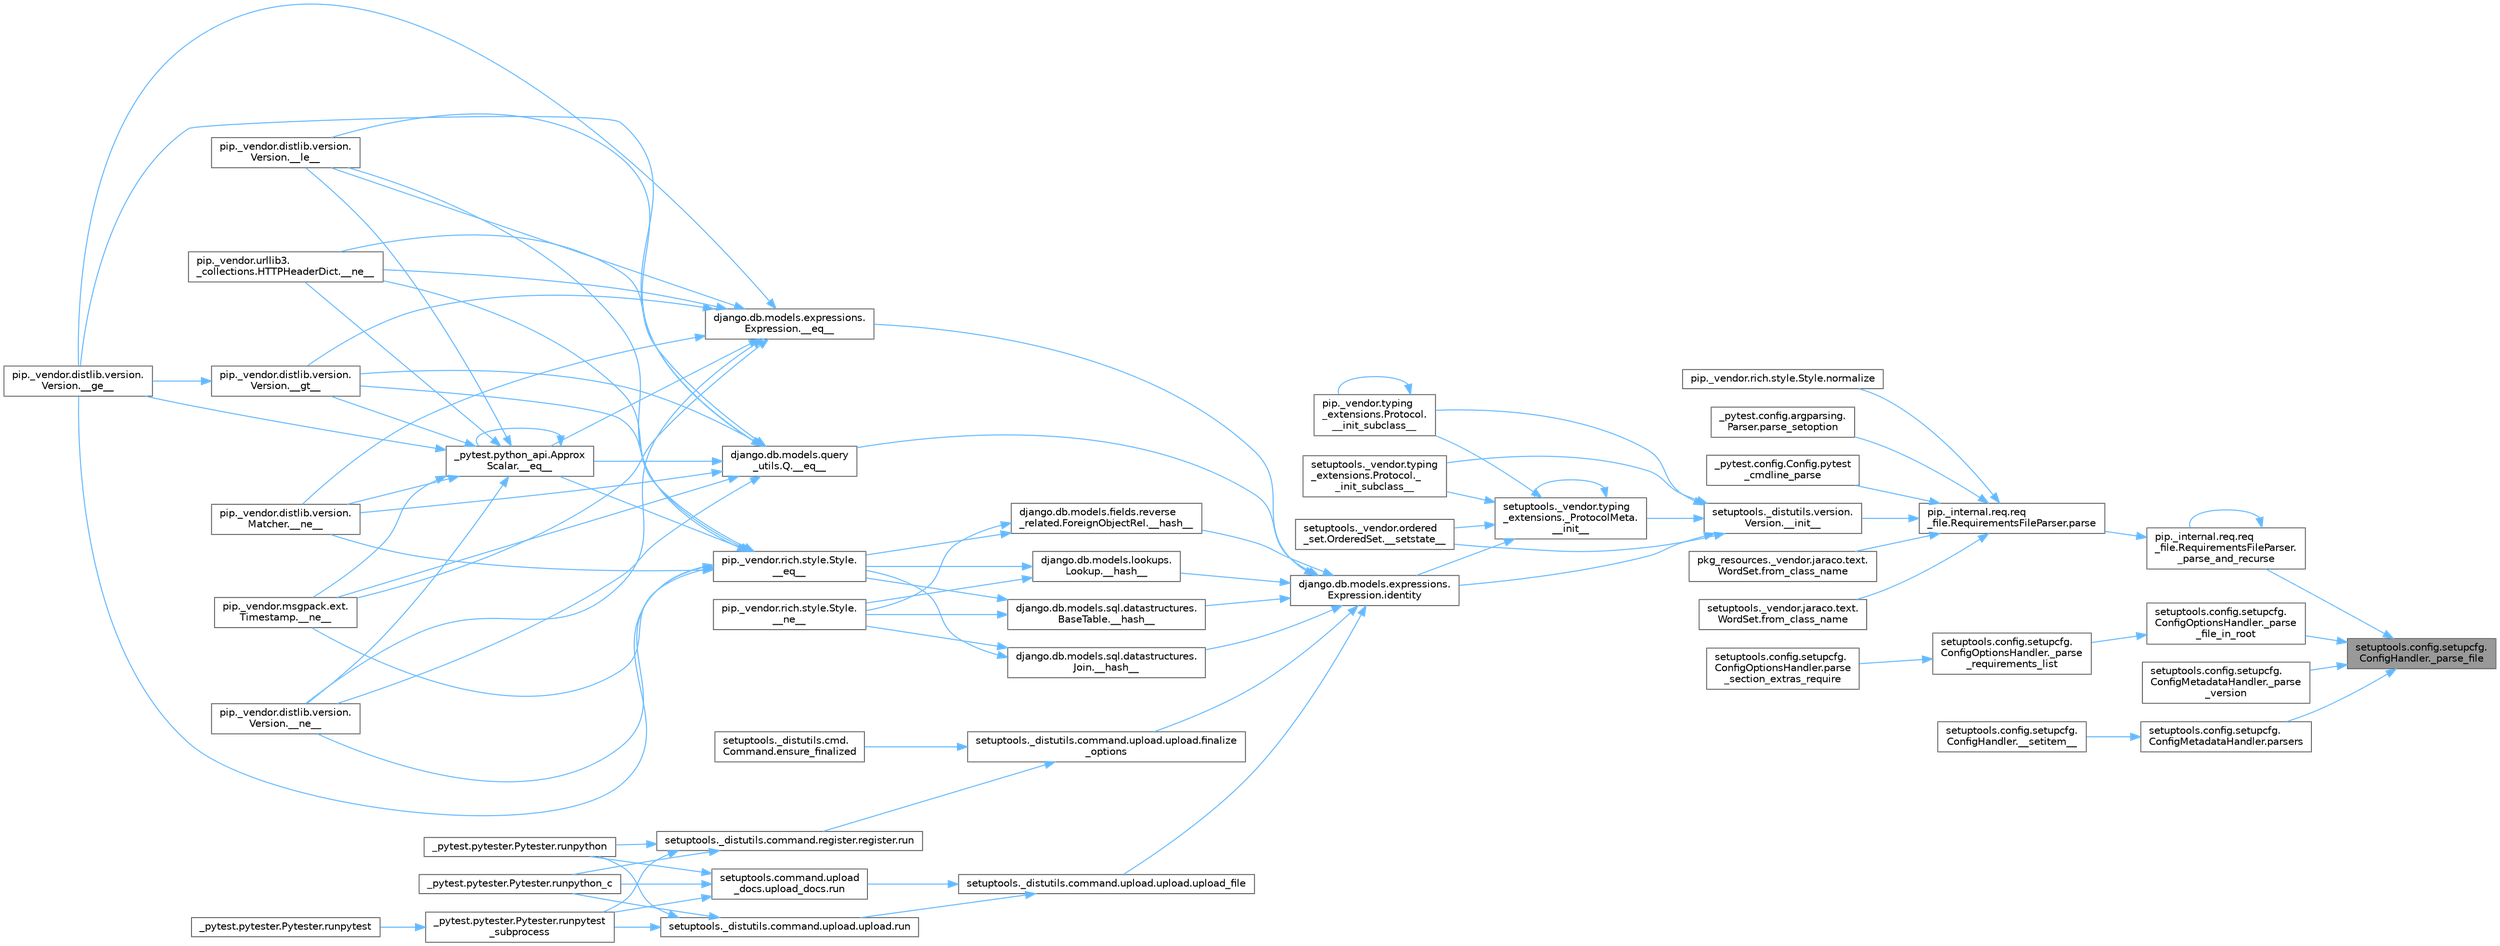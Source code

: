 digraph "setuptools.config.setupcfg.ConfigHandler._parse_file"
{
 // LATEX_PDF_SIZE
  bgcolor="transparent";
  edge [fontname=Helvetica,fontsize=10,labelfontname=Helvetica,labelfontsize=10];
  node [fontname=Helvetica,fontsize=10,shape=box,height=0.2,width=0.4];
  rankdir="RL";
  Node1 [id="Node000001",label="setuptools.config.setupcfg.\lConfigHandler._parse_file",height=0.2,width=0.4,color="gray40", fillcolor="grey60", style="filled", fontcolor="black",tooltip=" "];
  Node1 -> Node2 [id="edge1_Node000001_Node000002",dir="back",color="steelblue1",style="solid",tooltip=" "];
  Node2 [id="Node000002",label="pip._internal.req.req\l_file.RequirementsFileParser.\l_parse_and_recurse",height=0.2,width=0.4,color="grey40", fillcolor="white", style="filled",URL="$classpip_1_1__internal_1_1req_1_1req__file_1_1_requirements_file_parser.html#aff6b46e8987816543ed562cd725c805f",tooltip=" "];
  Node2 -> Node2 [id="edge2_Node000002_Node000002",dir="back",color="steelblue1",style="solid",tooltip=" "];
  Node2 -> Node3 [id="edge3_Node000002_Node000003",dir="back",color="steelblue1",style="solid",tooltip=" "];
  Node3 [id="Node000003",label="pip._internal.req.req\l_file.RequirementsFileParser.parse",height=0.2,width=0.4,color="grey40", fillcolor="white", style="filled",URL="$classpip_1_1__internal_1_1req_1_1req__file_1_1_requirements_file_parser.html#a45e102eb2449deab68834c1490c44898",tooltip=" "];
  Node3 -> Node4 [id="edge4_Node000003_Node000004",dir="back",color="steelblue1",style="solid",tooltip=" "];
  Node4 [id="Node000004",label="setuptools._distutils.version.\lVersion.__init__",height=0.2,width=0.4,color="grey40", fillcolor="white", style="filled",URL="$classsetuptools_1_1__distutils_1_1version_1_1_version.html#a6eb3c2f0d326644884717848b784e398",tooltip=" "];
  Node4 -> Node5 [id="edge5_Node000004_Node000005",dir="back",color="steelblue1",style="solid",tooltip=" "];
  Node5 [id="Node000005",label="setuptools._vendor.typing\l_extensions._ProtocolMeta.\l__init__",height=0.2,width=0.4,color="grey40", fillcolor="white", style="filled",URL="$classsetuptools_1_1__vendor_1_1typing__extensions_1_1___protocol_meta.html#a7bbaff8ac6d19534b46bca363ee0b43a",tooltip=" "];
  Node5 -> Node5 [id="edge6_Node000005_Node000005",dir="back",color="steelblue1",style="solid",tooltip=" "];
  Node5 -> Node6 [id="edge7_Node000005_Node000006",dir="back",color="steelblue1",style="solid",tooltip=" "];
  Node6 [id="Node000006",label="pip._vendor.typing\l_extensions.Protocol.\l__init_subclass__",height=0.2,width=0.4,color="grey40", fillcolor="white", style="filled",URL="$classpip_1_1__vendor_1_1typing__extensions_1_1_protocol.html#a2916efc86cebb8aba6deb7fd30b33988",tooltip=" "];
  Node6 -> Node6 [id="edge8_Node000006_Node000006",dir="back",color="steelblue1",style="solid",tooltip=" "];
  Node5 -> Node7 [id="edge9_Node000005_Node000007",dir="back",color="steelblue1",style="solid",tooltip=" "];
  Node7 [id="Node000007",label="setuptools._vendor.typing\l_extensions.Protocol._\l_init_subclass__",height=0.2,width=0.4,color="grey40", fillcolor="white", style="filled",URL="$classsetuptools_1_1__vendor_1_1typing__extensions_1_1_protocol.html#ac6cbebc092a4724ab3704c5334059874",tooltip=" "];
  Node5 -> Node8 [id="edge10_Node000005_Node000008",dir="back",color="steelblue1",style="solid",tooltip=" "];
  Node8 [id="Node000008",label="setuptools._vendor.ordered\l_set.OrderedSet.__setstate__",height=0.2,width=0.4,color="grey40", fillcolor="white", style="filled",URL="$classsetuptools_1_1__vendor_1_1ordered__set_1_1_ordered_set.html#aa7f7de9d987829525d06db565fe1b4a1",tooltip=" "];
  Node5 -> Node9 [id="edge11_Node000005_Node000009",dir="back",color="steelblue1",style="solid",tooltip=" "];
  Node9 [id="Node000009",label="django.db.models.expressions.\lExpression.identity",height=0.2,width=0.4,color="grey40", fillcolor="white", style="filled",URL="$classdjango_1_1db_1_1models_1_1expressions_1_1_expression.html#a10048810b5eb8641acf3bc150731b925",tooltip=" "];
  Node9 -> Node10 [id="edge12_Node000009_Node000010",dir="back",color="steelblue1",style="solid",tooltip=" "];
  Node10 [id="Node000010",label="django.db.models.expressions.\lExpression.__eq__",height=0.2,width=0.4,color="grey40", fillcolor="white", style="filled",URL="$classdjango_1_1db_1_1models_1_1expressions_1_1_expression.html#adb4c2940b4e88b38771aac46593315e1",tooltip=" "];
  Node10 -> Node11 [id="edge13_Node000010_Node000011",dir="back",color="steelblue1",style="solid",tooltip=" "];
  Node11 [id="Node000011",label="_pytest.python_api.Approx\lScalar.__eq__",height=0.2,width=0.4,color="grey40", fillcolor="white", style="filled",URL="$class__pytest_1_1python__api_1_1_approx_scalar.html#af4601ee4ca7409927f88c83ebfc3d923",tooltip=" "];
  Node11 -> Node11 [id="edge14_Node000011_Node000011",dir="back",color="steelblue1",style="solid",tooltip=" "];
  Node11 -> Node12 [id="edge15_Node000011_Node000012",dir="back",color="steelblue1",style="solid",tooltip=" "];
  Node12 [id="Node000012",label="pip._vendor.distlib.version.\lVersion.__ge__",height=0.2,width=0.4,color="grey40", fillcolor="white", style="filled",URL="$classpip_1_1__vendor_1_1distlib_1_1version_1_1_version.html#aa6b7b889cebc687ddb5ed9040d01b1ec",tooltip=" "];
  Node11 -> Node13 [id="edge16_Node000011_Node000013",dir="back",color="steelblue1",style="solid",tooltip=" "];
  Node13 [id="Node000013",label="pip._vendor.distlib.version.\lVersion.__gt__",height=0.2,width=0.4,color="grey40", fillcolor="white", style="filled",URL="$classpip_1_1__vendor_1_1distlib_1_1version_1_1_version.html#a51cf0c8da1bb6829173ff6861b10cb5f",tooltip=" "];
  Node13 -> Node12 [id="edge17_Node000013_Node000012",dir="back",color="steelblue1",style="solid",tooltip=" "];
  Node11 -> Node14 [id="edge18_Node000011_Node000014",dir="back",color="steelblue1",style="solid",tooltip=" "];
  Node14 [id="Node000014",label="pip._vendor.distlib.version.\lVersion.__le__",height=0.2,width=0.4,color="grey40", fillcolor="white", style="filled",URL="$classpip_1_1__vendor_1_1distlib_1_1version_1_1_version.html#ae5e2c5d9b76377e286fcf92a382cbb8b",tooltip=" "];
  Node11 -> Node15 [id="edge19_Node000011_Node000015",dir="back",color="steelblue1",style="solid",tooltip=" "];
  Node15 [id="Node000015",label="pip._vendor.distlib.version.\lMatcher.__ne__",height=0.2,width=0.4,color="grey40", fillcolor="white", style="filled",URL="$classpip_1_1__vendor_1_1distlib_1_1version_1_1_matcher.html#a24f8f8a4686bff3018fee5d22f4e02f1",tooltip=" "];
  Node11 -> Node16 [id="edge20_Node000011_Node000016",dir="back",color="steelblue1",style="solid",tooltip=" "];
  Node16 [id="Node000016",label="pip._vendor.distlib.version.\lVersion.__ne__",height=0.2,width=0.4,color="grey40", fillcolor="white", style="filled",URL="$classpip_1_1__vendor_1_1distlib_1_1version_1_1_version.html#aea3cdf6db007318ab1a2e8d144e2a4a1",tooltip=" "];
  Node11 -> Node17 [id="edge21_Node000011_Node000017",dir="back",color="steelblue1",style="solid",tooltip=" "];
  Node17 [id="Node000017",label="pip._vendor.msgpack.ext.\lTimestamp.__ne__",height=0.2,width=0.4,color="grey40", fillcolor="white", style="filled",URL="$classpip_1_1__vendor_1_1msgpack_1_1ext_1_1_timestamp.html#ac38b8cada8075f7a1133b06bc99b2317",tooltip=" "];
  Node11 -> Node18 [id="edge22_Node000011_Node000018",dir="back",color="steelblue1",style="solid",tooltip=" "];
  Node18 [id="Node000018",label="pip._vendor.urllib3.\l_collections.HTTPHeaderDict.__ne__",height=0.2,width=0.4,color="grey40", fillcolor="white", style="filled",URL="$classpip_1_1__vendor_1_1urllib3_1_1__collections_1_1_h_t_t_p_header_dict.html#aa7766a9499d33160a1258e140e35a806",tooltip=" "];
  Node10 -> Node12 [id="edge23_Node000010_Node000012",dir="back",color="steelblue1",style="solid",tooltip=" "];
  Node10 -> Node13 [id="edge24_Node000010_Node000013",dir="back",color="steelblue1",style="solid",tooltip=" "];
  Node10 -> Node14 [id="edge25_Node000010_Node000014",dir="back",color="steelblue1",style="solid",tooltip=" "];
  Node10 -> Node15 [id="edge26_Node000010_Node000015",dir="back",color="steelblue1",style="solid",tooltip=" "];
  Node10 -> Node16 [id="edge27_Node000010_Node000016",dir="back",color="steelblue1",style="solid",tooltip=" "];
  Node10 -> Node17 [id="edge28_Node000010_Node000017",dir="back",color="steelblue1",style="solid",tooltip=" "];
  Node10 -> Node18 [id="edge29_Node000010_Node000018",dir="back",color="steelblue1",style="solid",tooltip=" "];
  Node9 -> Node19 [id="edge30_Node000009_Node000019",dir="back",color="steelblue1",style="solid",tooltip=" "];
  Node19 [id="Node000019",label="django.db.models.query\l_utils.Q.__eq__",height=0.2,width=0.4,color="grey40", fillcolor="white", style="filled",URL="$classdjango_1_1db_1_1models_1_1query__utils_1_1_q.html#aa83c3e0a1d5257be65a946fcc4baf58a",tooltip=" "];
  Node19 -> Node11 [id="edge31_Node000019_Node000011",dir="back",color="steelblue1",style="solid",tooltip=" "];
  Node19 -> Node12 [id="edge32_Node000019_Node000012",dir="back",color="steelblue1",style="solid",tooltip=" "];
  Node19 -> Node13 [id="edge33_Node000019_Node000013",dir="back",color="steelblue1",style="solid",tooltip=" "];
  Node19 -> Node14 [id="edge34_Node000019_Node000014",dir="back",color="steelblue1",style="solid",tooltip=" "];
  Node19 -> Node15 [id="edge35_Node000019_Node000015",dir="back",color="steelblue1",style="solid",tooltip=" "];
  Node19 -> Node16 [id="edge36_Node000019_Node000016",dir="back",color="steelblue1",style="solid",tooltip=" "];
  Node19 -> Node17 [id="edge37_Node000019_Node000017",dir="back",color="steelblue1",style="solid",tooltip=" "];
  Node19 -> Node18 [id="edge38_Node000019_Node000018",dir="back",color="steelblue1",style="solid",tooltip=" "];
  Node9 -> Node20 [id="edge39_Node000009_Node000020",dir="back",color="steelblue1",style="solid",tooltip=" "];
  Node20 [id="Node000020",label="django.db.models.fields.reverse\l_related.ForeignObjectRel.__hash__",height=0.2,width=0.4,color="grey40", fillcolor="white", style="filled",URL="$classdjango_1_1db_1_1models_1_1fields_1_1reverse__related_1_1_foreign_object_rel.html#aa0478c97c51638ebbe5b348c9ace7a13",tooltip=" "];
  Node20 -> Node21 [id="edge40_Node000020_Node000021",dir="back",color="steelblue1",style="solid",tooltip=" "];
  Node21 [id="Node000021",label="pip._vendor.rich.style.Style.\l__eq__",height=0.2,width=0.4,color="grey40", fillcolor="white", style="filled",URL="$classpip_1_1__vendor_1_1rich_1_1style_1_1_style.html#aa1040cd22d3171dc8ac3f0ce31653284",tooltip=" "];
  Node21 -> Node11 [id="edge41_Node000021_Node000011",dir="back",color="steelblue1",style="solid",tooltip=" "];
  Node21 -> Node12 [id="edge42_Node000021_Node000012",dir="back",color="steelblue1",style="solid",tooltip=" "];
  Node21 -> Node13 [id="edge43_Node000021_Node000013",dir="back",color="steelblue1",style="solid",tooltip=" "];
  Node21 -> Node14 [id="edge44_Node000021_Node000014",dir="back",color="steelblue1",style="solid",tooltip=" "];
  Node21 -> Node15 [id="edge45_Node000021_Node000015",dir="back",color="steelblue1",style="solid",tooltip=" "];
  Node21 -> Node16 [id="edge46_Node000021_Node000016",dir="back",color="steelblue1",style="solid",tooltip=" "];
  Node21 -> Node17 [id="edge47_Node000021_Node000017",dir="back",color="steelblue1",style="solid",tooltip=" "];
  Node21 -> Node18 [id="edge48_Node000021_Node000018",dir="back",color="steelblue1",style="solid",tooltip=" "];
  Node20 -> Node22 [id="edge49_Node000020_Node000022",dir="back",color="steelblue1",style="solid",tooltip=" "];
  Node22 [id="Node000022",label="pip._vendor.rich.style.Style.\l__ne__",height=0.2,width=0.4,color="grey40", fillcolor="white", style="filled",URL="$classpip_1_1__vendor_1_1rich_1_1style_1_1_style.html#a97595d869459e2d619505c87c0b9fe81",tooltip=" "];
  Node9 -> Node23 [id="edge50_Node000009_Node000023",dir="back",color="steelblue1",style="solid",tooltip=" "];
  Node23 [id="Node000023",label="django.db.models.lookups.\lLookup.__hash__",height=0.2,width=0.4,color="grey40", fillcolor="white", style="filled",URL="$classdjango_1_1db_1_1models_1_1lookups_1_1_lookup.html#a05201ecef16ee5ad8c9a403b7ebbc268",tooltip=" "];
  Node23 -> Node21 [id="edge51_Node000023_Node000021",dir="back",color="steelblue1",style="solid",tooltip=" "];
  Node23 -> Node22 [id="edge52_Node000023_Node000022",dir="back",color="steelblue1",style="solid",tooltip=" "];
  Node9 -> Node24 [id="edge53_Node000009_Node000024",dir="back",color="steelblue1",style="solid",tooltip=" "];
  Node24 [id="Node000024",label="django.db.models.sql.datastructures.\lBaseTable.__hash__",height=0.2,width=0.4,color="grey40", fillcolor="white", style="filled",URL="$classdjango_1_1db_1_1models_1_1sql_1_1datastructures_1_1_base_table.html#aebcfbba4343eb7a1520718b608feaaa6",tooltip=" "];
  Node24 -> Node21 [id="edge54_Node000024_Node000021",dir="back",color="steelblue1",style="solid",tooltip=" "];
  Node24 -> Node22 [id="edge55_Node000024_Node000022",dir="back",color="steelblue1",style="solid",tooltip=" "];
  Node9 -> Node25 [id="edge56_Node000009_Node000025",dir="back",color="steelblue1",style="solid",tooltip=" "];
  Node25 [id="Node000025",label="django.db.models.sql.datastructures.\lJoin.__hash__",height=0.2,width=0.4,color="grey40", fillcolor="white", style="filled",URL="$classdjango_1_1db_1_1models_1_1sql_1_1datastructures_1_1_join.html#adcb5282598b4e04b92f6bd262f0d360c",tooltip=" "];
  Node25 -> Node21 [id="edge57_Node000025_Node000021",dir="back",color="steelblue1",style="solid",tooltip=" "];
  Node25 -> Node22 [id="edge58_Node000025_Node000022",dir="back",color="steelblue1",style="solid",tooltip=" "];
  Node9 -> Node26 [id="edge59_Node000009_Node000026",dir="back",color="steelblue1",style="solid",tooltip=" "];
  Node26 [id="Node000026",label="setuptools._distutils.command.upload.upload.finalize\l_options",height=0.2,width=0.4,color="grey40", fillcolor="white", style="filled",URL="$classsetuptools_1_1__distutils_1_1command_1_1upload_1_1upload.html#a9c94c240a676c164b8b18a141bc48c4c",tooltip=" "];
  Node26 -> Node27 [id="edge60_Node000026_Node000027",dir="back",color="steelblue1",style="solid",tooltip=" "];
  Node27 [id="Node000027",label="setuptools._distutils.cmd.\lCommand.ensure_finalized",height=0.2,width=0.4,color="grey40", fillcolor="white", style="filled",URL="$classsetuptools_1_1__distutils_1_1cmd_1_1_command.html#a3d586ca13afbfed87a11872fd15515ab",tooltip=" "];
  Node26 -> Node28 [id="edge61_Node000026_Node000028",dir="back",color="steelblue1",style="solid",tooltip=" "];
  Node28 [id="Node000028",label="setuptools._distutils.command.register.register.run",height=0.2,width=0.4,color="grey40", fillcolor="white", style="filled",URL="$classsetuptools_1_1__distutils_1_1command_1_1register_1_1register.html#a2c04b126757f477c907033d7f3d0e169",tooltip=" "];
  Node28 -> Node29 [id="edge62_Node000028_Node000029",dir="back",color="steelblue1",style="solid",tooltip=" "];
  Node29 [id="Node000029",label="_pytest.pytester.Pytester.runpytest\l_subprocess",height=0.2,width=0.4,color="grey40", fillcolor="white", style="filled",URL="$class__pytest_1_1pytester_1_1_pytester.html#a59323c6d6a1469a1206f1c0b8fce99c9",tooltip=" "];
  Node29 -> Node30 [id="edge63_Node000029_Node000030",dir="back",color="steelblue1",style="solid",tooltip=" "];
  Node30 [id="Node000030",label="_pytest.pytester.Pytester.runpytest",height=0.2,width=0.4,color="grey40", fillcolor="white", style="filled",URL="$class__pytest_1_1pytester_1_1_pytester.html#a2765db48ffe1b8853581d711ff43a87b",tooltip=" "];
  Node28 -> Node31 [id="edge64_Node000028_Node000031",dir="back",color="steelblue1",style="solid",tooltip=" "];
  Node31 [id="Node000031",label="_pytest.pytester.Pytester.runpython",height=0.2,width=0.4,color="grey40", fillcolor="white", style="filled",URL="$class__pytest_1_1pytester_1_1_pytester.html#a4e0c539507f15fd333cf618faf9687ef",tooltip=" "];
  Node28 -> Node32 [id="edge65_Node000028_Node000032",dir="back",color="steelblue1",style="solid",tooltip=" "];
  Node32 [id="Node000032",label="_pytest.pytester.Pytester.runpython_c",height=0.2,width=0.4,color="grey40", fillcolor="white", style="filled",URL="$class__pytest_1_1pytester_1_1_pytester.html#aea789acfe206d9c40d9a6bf54a337f2a",tooltip=" "];
  Node9 -> Node33 [id="edge66_Node000009_Node000033",dir="back",color="steelblue1",style="solid",tooltip=" "];
  Node33 [id="Node000033",label="setuptools._distutils.command.upload.upload.upload_file",height=0.2,width=0.4,color="grey40", fillcolor="white", style="filled",URL="$classsetuptools_1_1__distutils_1_1command_1_1upload_1_1upload.html#aa7d9089079f68edc3d38061fcc04211f",tooltip=" "];
  Node33 -> Node34 [id="edge67_Node000033_Node000034",dir="back",color="steelblue1",style="solid",tooltip=" "];
  Node34 [id="Node000034",label="setuptools._distutils.command.upload.upload.run",height=0.2,width=0.4,color="grey40", fillcolor="white", style="filled",URL="$classsetuptools_1_1__distutils_1_1command_1_1upload_1_1upload.html#ace38d87cba47d2d4fea6a9cfd3328afe",tooltip=" "];
  Node34 -> Node29 [id="edge68_Node000034_Node000029",dir="back",color="steelblue1",style="solid",tooltip=" "];
  Node34 -> Node31 [id="edge69_Node000034_Node000031",dir="back",color="steelblue1",style="solid",tooltip=" "];
  Node34 -> Node32 [id="edge70_Node000034_Node000032",dir="back",color="steelblue1",style="solid",tooltip=" "];
  Node33 -> Node35 [id="edge71_Node000033_Node000035",dir="back",color="steelblue1",style="solid",tooltip=" "];
  Node35 [id="Node000035",label="setuptools.command.upload\l_docs.upload_docs.run",height=0.2,width=0.4,color="grey40", fillcolor="white", style="filled",URL="$classsetuptools_1_1command_1_1upload__docs_1_1upload__docs.html#aa4dc06178a865c40dcd7fe0cd77a2bfe",tooltip=" "];
  Node35 -> Node29 [id="edge72_Node000035_Node000029",dir="back",color="steelblue1",style="solid",tooltip=" "];
  Node35 -> Node31 [id="edge73_Node000035_Node000031",dir="back",color="steelblue1",style="solid",tooltip=" "];
  Node35 -> Node32 [id="edge74_Node000035_Node000032",dir="back",color="steelblue1",style="solid",tooltip=" "];
  Node4 -> Node6 [id="edge75_Node000004_Node000006",dir="back",color="steelblue1",style="solid",tooltip=" "];
  Node4 -> Node7 [id="edge76_Node000004_Node000007",dir="back",color="steelblue1",style="solid",tooltip=" "];
  Node4 -> Node8 [id="edge77_Node000004_Node000008",dir="back",color="steelblue1",style="solid",tooltip=" "];
  Node4 -> Node9 [id="edge78_Node000004_Node000009",dir="back",color="steelblue1",style="solid",tooltip=" "];
  Node3 -> Node36 [id="edge79_Node000003_Node000036",dir="back",color="steelblue1",style="solid",tooltip=" "];
  Node36 [id="Node000036",label="pkg_resources._vendor.jaraco.text.\lWordSet.from_class_name",height=0.2,width=0.4,color="grey40", fillcolor="white", style="filled",URL="$classpkg__resources_1_1__vendor_1_1jaraco_1_1text_1_1_word_set.html#a34e366f395f8e0b61e6b66a93bc8e848",tooltip=" "];
  Node3 -> Node37 [id="edge80_Node000003_Node000037",dir="back",color="steelblue1",style="solid",tooltip=" "];
  Node37 [id="Node000037",label="setuptools._vendor.jaraco.text.\lWordSet.from_class_name",height=0.2,width=0.4,color="grey40", fillcolor="white", style="filled",URL="$classsetuptools_1_1__vendor_1_1jaraco_1_1text_1_1_word_set.html#acc6d49fea7948867996de1a704579124",tooltip=" "];
  Node3 -> Node38 [id="edge81_Node000003_Node000038",dir="back",color="steelblue1",style="solid",tooltip=" "];
  Node38 [id="Node000038",label="pip._vendor.rich.style.Style.normalize",height=0.2,width=0.4,color="grey40", fillcolor="white", style="filled",URL="$classpip_1_1__vendor_1_1rich_1_1style_1_1_style.html#a702aa841b25a26307558cb52dcb12f0d",tooltip=" "];
  Node3 -> Node39 [id="edge82_Node000003_Node000039",dir="back",color="steelblue1",style="solid",tooltip=" "];
  Node39 [id="Node000039",label="_pytest.config.argparsing.\lParser.parse_setoption",height=0.2,width=0.4,color="grey40", fillcolor="white", style="filled",URL="$class__pytest_1_1config_1_1argparsing_1_1_parser.html#a406b16cc4dad29c64f46812c624e203c",tooltip=" "];
  Node3 -> Node40 [id="edge83_Node000003_Node000040",dir="back",color="steelblue1",style="solid",tooltip=" "];
  Node40 [id="Node000040",label="_pytest.config.Config.pytest\l_cmdline_parse",height=0.2,width=0.4,color="grey40", fillcolor="white", style="filled",URL="$class__pytest_1_1config_1_1_config.html#a87d1af36d8238d7df5315b782f91fc1d",tooltip=" "];
  Node1 -> Node41 [id="edge84_Node000001_Node000041",dir="back",color="steelblue1",style="solid",tooltip=" "];
  Node41 [id="Node000041",label="setuptools.config.setupcfg.\lConfigOptionsHandler._parse\l_file_in_root",height=0.2,width=0.4,color="grey40", fillcolor="white", style="filled",URL="$classsetuptools_1_1config_1_1setupcfg_1_1_config_options_handler.html#a4c3a11bd5f9feff6507427724ceed328",tooltip=" "];
  Node41 -> Node42 [id="edge85_Node000041_Node000042",dir="back",color="steelblue1",style="solid",tooltip=" "];
  Node42 [id="Node000042",label="setuptools.config.setupcfg.\lConfigOptionsHandler._parse\l_requirements_list",height=0.2,width=0.4,color="grey40", fillcolor="white", style="filled",URL="$classsetuptools_1_1config_1_1setupcfg_1_1_config_options_handler.html#ad97ec501f05129059dedbedd7a45f9ae",tooltip=" "];
  Node42 -> Node43 [id="edge86_Node000042_Node000043",dir="back",color="steelblue1",style="solid",tooltip=" "];
  Node43 [id="Node000043",label="setuptools.config.setupcfg.\lConfigOptionsHandler.parse\l_section_extras_require",height=0.2,width=0.4,color="grey40", fillcolor="white", style="filled",URL="$classsetuptools_1_1config_1_1setupcfg_1_1_config_options_handler.html#a9255c199f3c335f25d8f57afac921fd6",tooltip=" "];
  Node1 -> Node44 [id="edge87_Node000001_Node000044",dir="back",color="steelblue1",style="solid",tooltip=" "];
  Node44 [id="Node000044",label="setuptools.config.setupcfg.\lConfigMetadataHandler._parse\l_version",height=0.2,width=0.4,color="grey40", fillcolor="white", style="filled",URL="$classsetuptools_1_1config_1_1setupcfg_1_1_config_metadata_handler.html#acd9f934b82c84ee8b6bdf39798fdbcd0",tooltip=" "];
  Node1 -> Node45 [id="edge88_Node000001_Node000045",dir="back",color="steelblue1",style="solid",tooltip=" "];
  Node45 [id="Node000045",label="setuptools.config.setupcfg.\lConfigMetadataHandler.parsers",height=0.2,width=0.4,color="grey40", fillcolor="white", style="filled",URL="$classsetuptools_1_1config_1_1setupcfg_1_1_config_metadata_handler.html#abe2c242b95bb305fd740bcaf8368317c",tooltip=" "];
  Node45 -> Node46 [id="edge89_Node000045_Node000046",dir="back",color="steelblue1",style="solid",tooltip=" "];
  Node46 [id="Node000046",label="setuptools.config.setupcfg.\lConfigHandler.__setitem__",height=0.2,width=0.4,color="grey40", fillcolor="white", style="filled",URL="$classsetuptools_1_1config_1_1setupcfg_1_1_config_handler.html#aa8704b18a7fbc1b2747ee9ae96375e1f",tooltip=" "];
}
